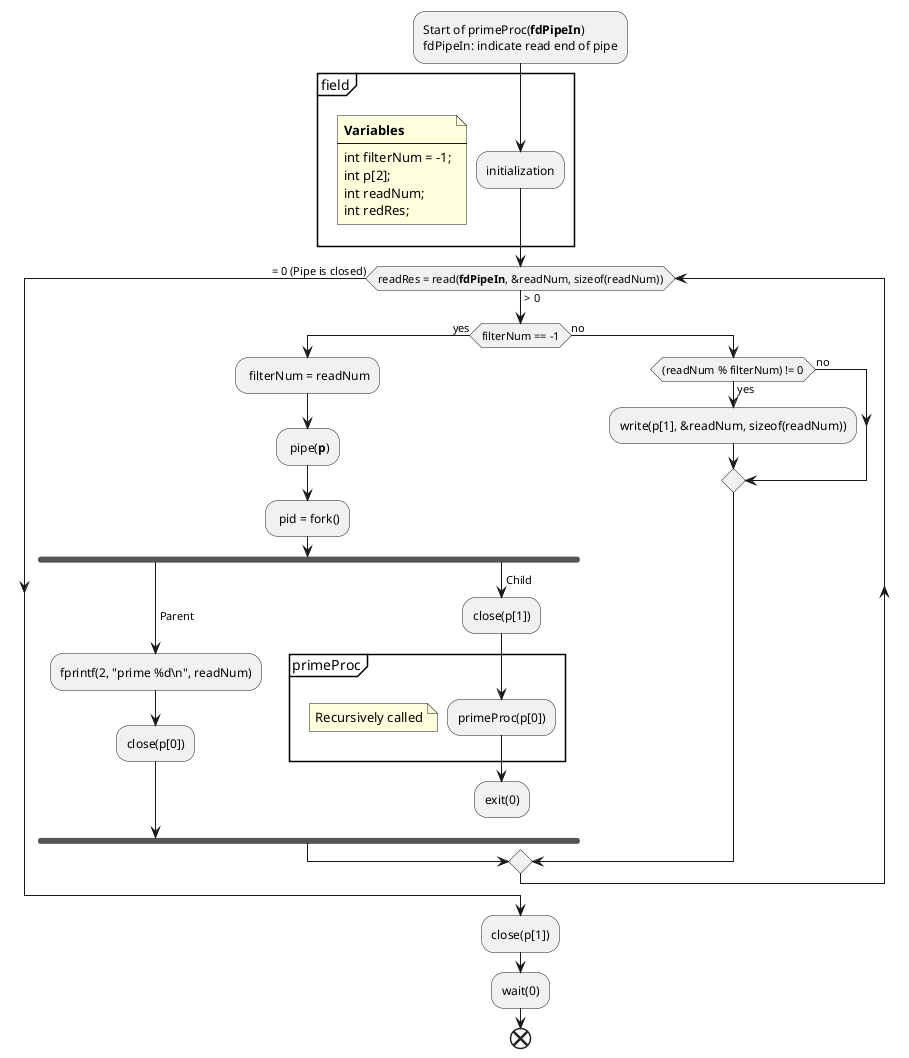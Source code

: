 @startuml primes
:Start of primeProc(**fdPipeIn**)
fdPipeIn: indicate read end of pipe;
partition "field" {
note 
**Variables**
----
int filterNum = -1;
int p[2];
int readNum;
int redRes;
end note
:initialization;
}

while (readRes = read(**fdPipeIn**, &readNum, sizeof(readNum))) is (> 0)
    if (filterNum == -1) then (yes)
        : filterNum = readNum;
        : pipe(**p**);
        : pid = fork();
        fork
            ->Parent;
            :fprintf(2, "prime %d\\n", readNum);
            :close(p[0]); 
        fork again
            ->Child;
            :close(p[1]);
            partition "primeProc" {
                note
                Recursively called
                end note
                :primeProc(p[0]);
            }
            :exit(0);
            kill
        end fork
    else (no)
        if ((readNum % filterNum) != 0) then (yes)
            :write(p[1], &readNum, sizeof(readNum));    
        else (no)
        endif
    endif
endwhile ( = 0 (Pipe is closed))

:close(p[1]);
:wait(0);

end
@enduml